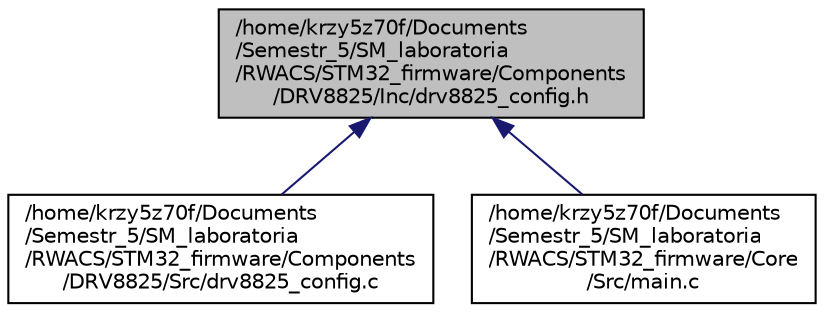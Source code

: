 digraph "/home/krzy5z70f/Documents/Semestr_5/SM_laboratoria/RWACS/STM32_firmware/Components/DRV8825/Inc/drv8825_config.h"
{
 // LATEX_PDF_SIZE
  edge [fontname="Helvetica",fontsize="10",labelfontname="Helvetica",labelfontsize="10"];
  node [fontname="Helvetica",fontsize="10",shape=record];
  Node1 [label="/home/krzy5z70f/Documents\l/Semestr_5/SM_laboratoria\l/RWACS/STM32_firmware/Components\l/DRV8825/Inc/drv8825_config.h",height=0.2,width=0.4,color="black", fillcolor="grey75", style="filled", fontcolor="black",tooltip=": DRV8825 step motor driver configuration header file"];
  Node1 -> Node2 [dir="back",color="midnightblue",fontsize="10",style="solid"];
  Node2 [label="/home/krzy5z70f/Documents\l/Semestr_5/SM_laboratoria\l/RWACS/STM32_firmware/Components\l/DRV8825/Src/drv8825_config.c",height=0.2,width=0.4,color="black", fillcolor="white", style="filled",URL="$drv8825__config_8c.html",tooltip=": DRV8825 step motor driver configuration source code file"];
  Node1 -> Node3 [dir="back",color="midnightblue",fontsize="10",style="solid"];
  Node3 [label="/home/krzy5z70f/Documents\l/Semestr_5/SM_laboratoria\l/RWACS/STM32_firmware/Core\l/Src/main.c",height=0.2,width=0.4,color="black", fillcolor="white", style="filled",URL="$main_8c.html",tooltip=": Main program body"];
}
